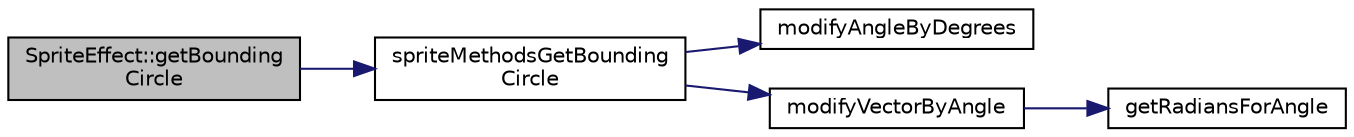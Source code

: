 digraph "SpriteEffect::getBoundingCircle"
{
 // LATEX_PDF_SIZE
  edge [fontname="Helvetica",fontsize="10",labelfontname="Helvetica",labelfontsize="10"];
  node [fontname="Helvetica",fontsize="10",shape=record];
  rankdir="LR";
  Node1 [label="SpriteEffect::getBounding\lCircle",height=0.2,width=0.4,color="black", fillcolor="grey75", style="filled", fontcolor="black",tooltip=" "];
  Node1 -> Node2 [color="midnightblue",fontsize="10",style="solid",fontname="Helvetica"];
  Node2 [label="spriteMethodsGetBounding\lCircle",height=0.2,width=0.4,color="black", fillcolor="white", style="filled",URL="$_sprite_methods_8cpp.html#ada2450ce26a424a516216fe6592c48d3",tooltip=" "];
  Node2 -> Node3 [color="midnightblue",fontsize="10",style="solid",fontname="Helvetica"];
  Node3 [label="modifyAngleByDegrees",height=0.2,width=0.4,color="black", fillcolor="white", style="filled",URL="$angles_8cpp.html#af9d7486016974d2bf6bf337b007bbccc",tooltip=" "];
  Node2 -> Node4 [color="midnightblue",fontsize="10",style="solid",fontname="Helvetica"];
  Node4 [label="modifyVectorByAngle",height=0.2,width=0.4,color="black", fillcolor="white", style="filled",URL="$angles_8cpp.html#a54b5da6c7486a0a224fd34341c0dc065",tooltip="Routine that gets cartesian coordinates for a Vector from location data, length, and radian angle...."];
  Node4 -> Node5 [color="midnightblue",fontsize="10",style="solid",fontname="Helvetica"];
  Node5 [label="getRadiansForAngle",height=0.2,width=0.4,color="black", fillcolor="white", style="filled",URL="$angles_8cpp.html#afd678569a928773e3637374773ada97e",tooltip=" "];
}
